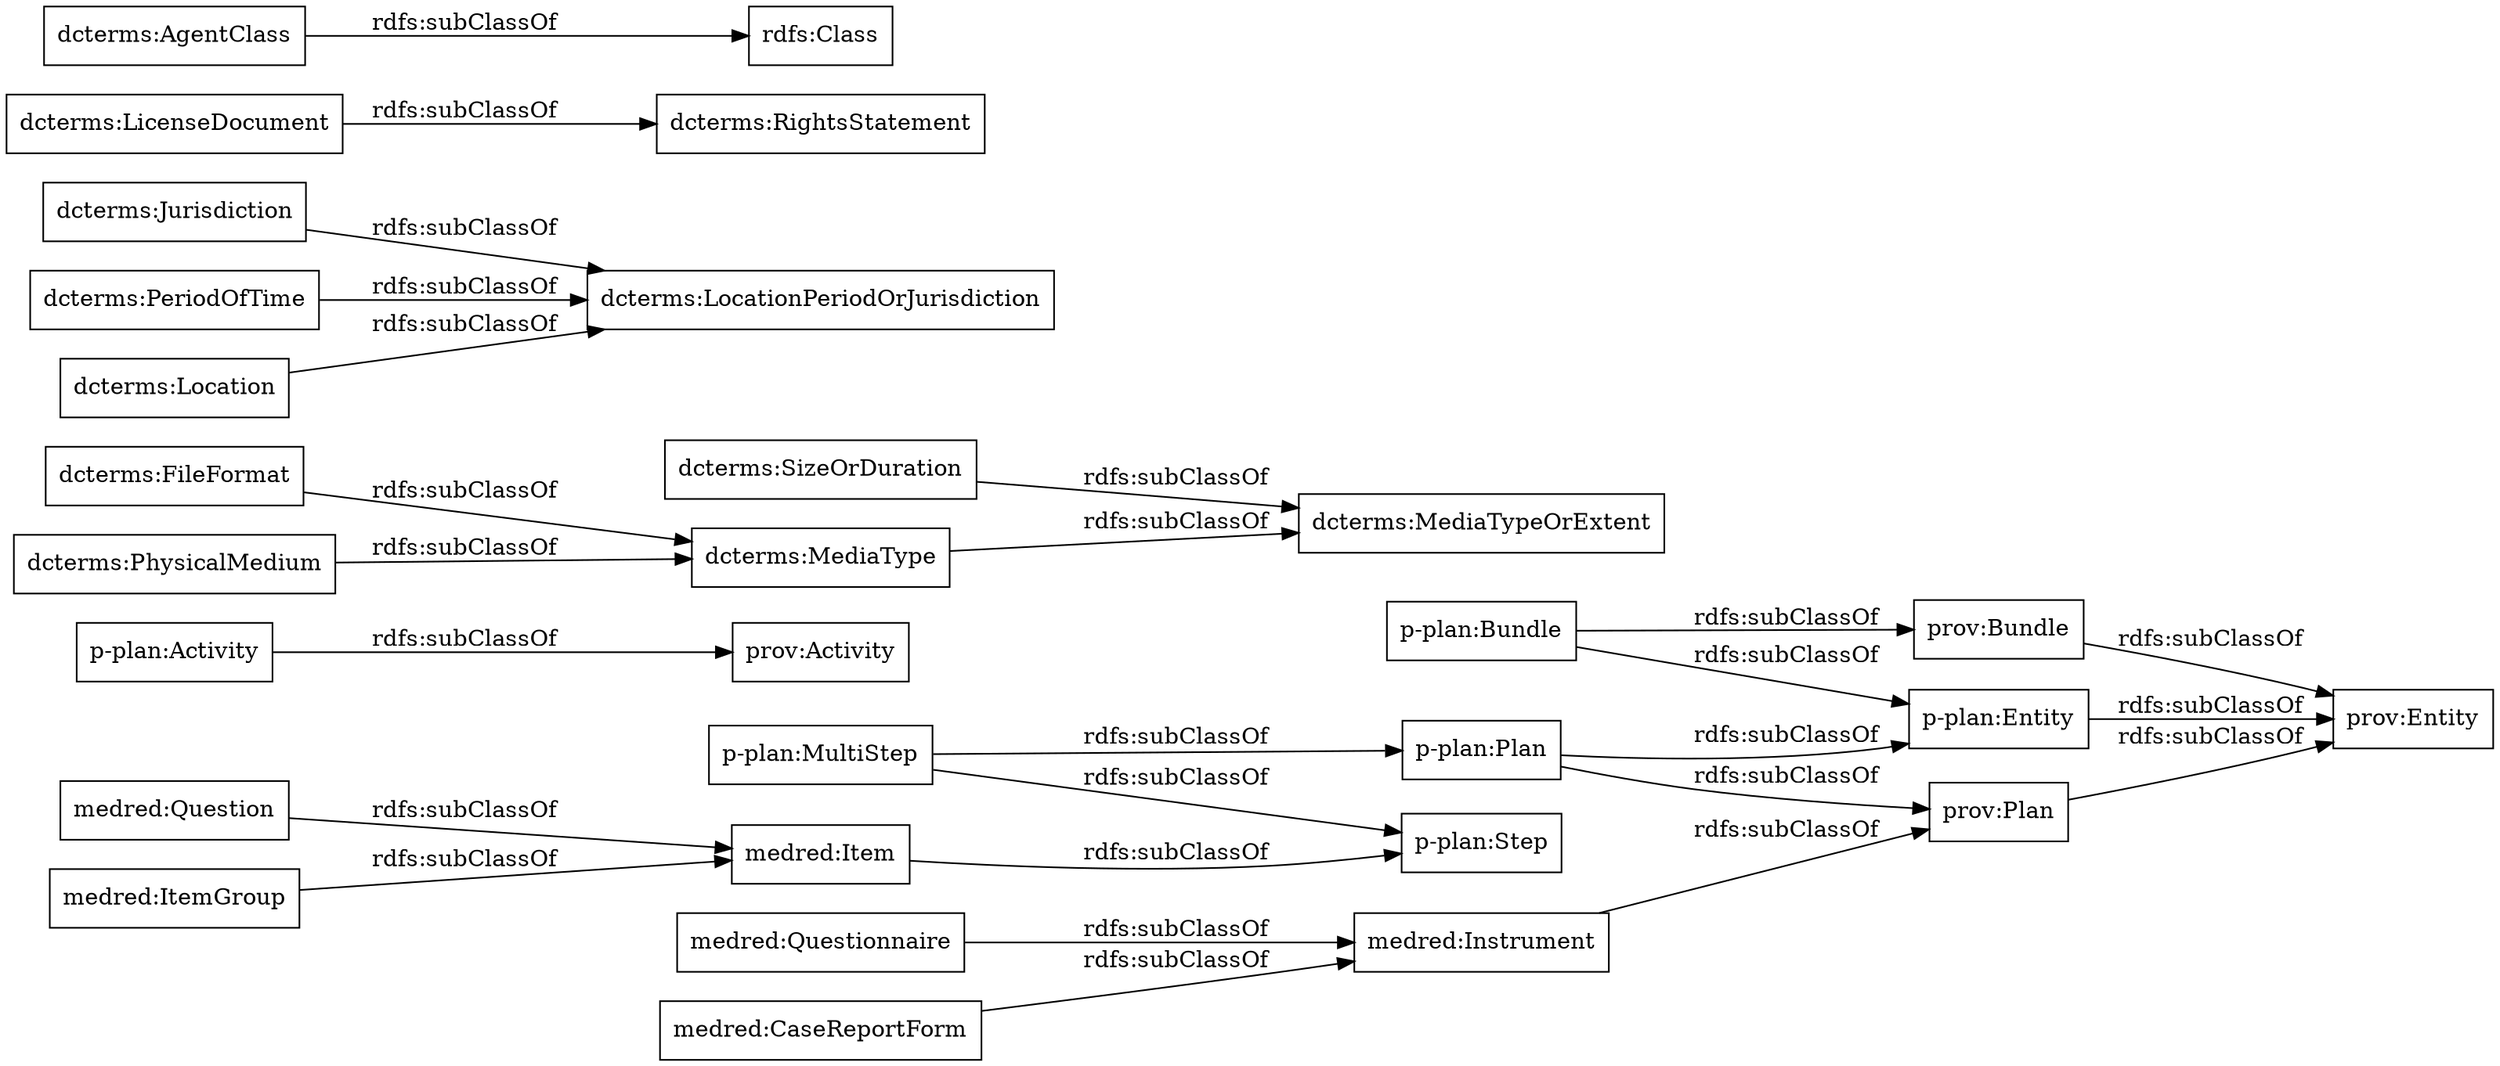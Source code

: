 digraph ar2dtool_diagram { 
rankdir=LR;
size="1000"
node [shape = rectangle, color="black"]; "medred:Questionnaire" "medred:Question" "medred:ItemGroup" "medred:Item" "medred:Instrument" "medred:CaseReportForm" "p-plan:MultiStep" "p-plan:Activity" "p-plan:Step" "p-plan:Entity" "p-plan:Bundle" "prov:Bundle" "prov:Entity" "p-plan:Plan" "prov:Plan" "prov:Activity" ; /*classes style*/
	"p-plan:Activity" -> "prov:Activity" [ label = "rdfs:subClassOf" ];
	"p-plan:Entity" -> "prov:Entity" [ label = "rdfs:subClassOf" ];
	"dcterms:SizeOrDuration" -> "dcterms:MediaTypeOrExtent" [ label = "rdfs:subClassOf" ];
	"dcterms:Jurisdiction" -> "dcterms:LocationPeriodOrJurisdiction" [ label = "rdfs:subClassOf" ];
	"prov:Plan" -> "prov:Entity" [ label = "rdfs:subClassOf" ];
	"dcterms:PeriodOfTime" -> "dcterms:LocationPeriodOrJurisdiction" [ label = "rdfs:subClassOf" ];
	"medred:CaseReportForm" -> "medred:Instrument" [ label = "rdfs:subClassOf" ];
	"dcterms:FileFormat" -> "dcterms:MediaType" [ label = "rdfs:subClassOf" ];
	"prov:Bundle" -> "prov:Entity" [ label = "rdfs:subClassOf" ];
	"medred:ItemGroup" -> "medred:Item" [ label = "rdfs:subClassOf" ];
	"dcterms:MediaType" -> "dcterms:MediaTypeOrExtent" [ label = "rdfs:subClassOf" ];
	"dcterms:LicenseDocument" -> "dcterms:RightsStatement" [ label = "rdfs:subClassOf" ];
	"p-plan:Bundle" -> "prov:Bundle" [ label = "rdfs:subClassOf" ];
	"p-plan:Bundle" -> "p-plan:Entity" [ label = "rdfs:subClassOf" ];
	"p-plan:Plan" -> "prov:Plan" [ label = "rdfs:subClassOf" ];
	"p-plan:Plan" -> "p-plan:Entity" [ label = "rdfs:subClassOf" ];
	"p-plan:MultiStep" -> "p-plan:Step" [ label = "rdfs:subClassOf" ];
	"p-plan:MultiStep" -> "p-plan:Plan" [ label = "rdfs:subClassOf" ];
	"dcterms:Location" -> "dcterms:LocationPeriodOrJurisdiction" [ label = "rdfs:subClassOf" ];
	"dcterms:PhysicalMedium" -> "dcterms:MediaType" [ label = "rdfs:subClassOf" ];
	"medred:Questionnaire" -> "medred:Instrument" [ label = "rdfs:subClassOf" ];
	"medred:Item" -> "p-plan:Step" [ label = "rdfs:subClassOf" ];
	"dcterms:AgentClass" -> "rdfs:Class" [ label = "rdfs:subClassOf" ];
	"medred:Instrument" -> "prov:Plan" [ label = "rdfs:subClassOf" ];
	"medred:Question" -> "medred:Item" [ label = "rdfs:subClassOf" ];

}
